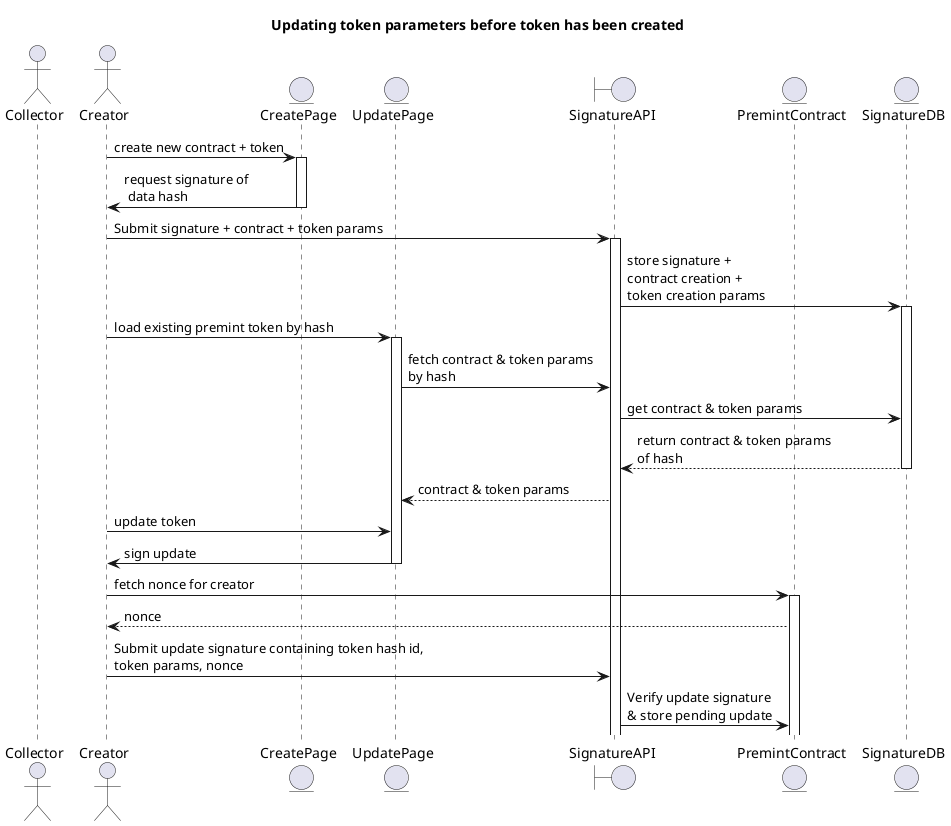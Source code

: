 @startuml

title Updating token parameters before token has been created

actor Collector
actor Creator
entity CreatePage
entity UpdatePage
boundary SignatureAPI
entity PremintContract
entity SignatureDB

Creator -> CreatePage: create new contract + token 
activate CreatePage
CreatePage -> Creator: request signature of\n data hash
deactivate CreatePage
Creator -> SignatureAPI: Submit signature + contract + token params
activate SignatureAPI
SignatureAPI -> SignatureDB: store signature + \ncontract creation + \ntoken creation params
activate SignatureDB

Creator -> UpdatePage: load existing premint token by hash
activate UpdatePage
UpdatePage -> SignatureAPI: fetch contract & token params\nby hash
SignatureAPI -> SignatureDB: get contract & token params
SignatureDB --> SignatureAPI: return contract & token params\nof hash
deactivate SignatureDB
SignatureAPI --> UpdatePage: contract & token params

Creator -> UpdatePage: update token
UpdatePage -> Creator: sign update
deactivate UpdatePage

Creator -> PremintContract: fetch nonce for creator
activate PremintContract
PremintContract --> Creator: nonce
Creator -> SignatureAPI: Submit update signature containing token hash id,\ntoken params, nonce
SignatureAPI -> PremintContract: Verify update signature\n& store pending update



@enduml